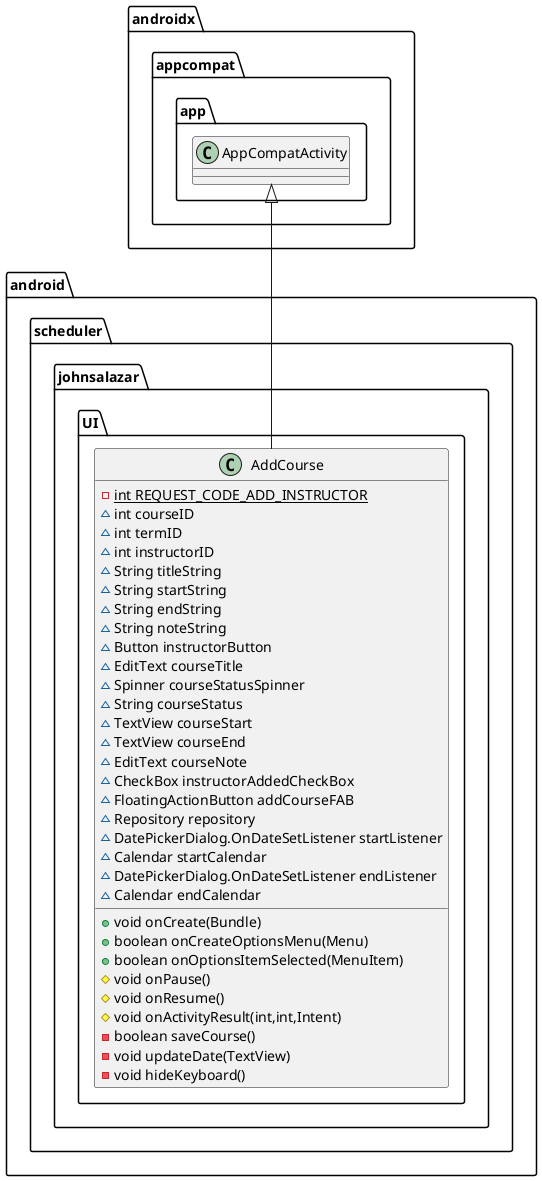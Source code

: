 @startuml
class android.scheduler.johnsalazar.UI.AddCourse {
- {static} int REQUEST_CODE_ADD_INSTRUCTOR
~ int courseID
~ int termID
~ int instructorID
~ String titleString
~ String startString
~ String endString
~ String noteString
~ Button instructorButton
~ EditText courseTitle
~ Spinner courseStatusSpinner
~ String courseStatus
~ TextView courseStart
~ TextView courseEnd
~ EditText courseNote
~ CheckBox instructorAddedCheckBox
~ FloatingActionButton addCourseFAB
~ Repository repository
~ DatePickerDialog.OnDateSetListener startListener
~ Calendar startCalendar
~ DatePickerDialog.OnDateSetListener endListener
~ Calendar endCalendar
+ void onCreate(Bundle)
+ boolean onCreateOptionsMenu(Menu)
+ boolean onOptionsItemSelected(MenuItem)
# void onPause()
# void onResume()
# void onActivityResult(int,int,Intent)
- boolean saveCourse()
- void updateDate(TextView)
- void hideKeyboard()
}




androidx.appcompat.app.AppCompatActivity <|-- android.scheduler.johnsalazar.UI.AddCourse
@enduml